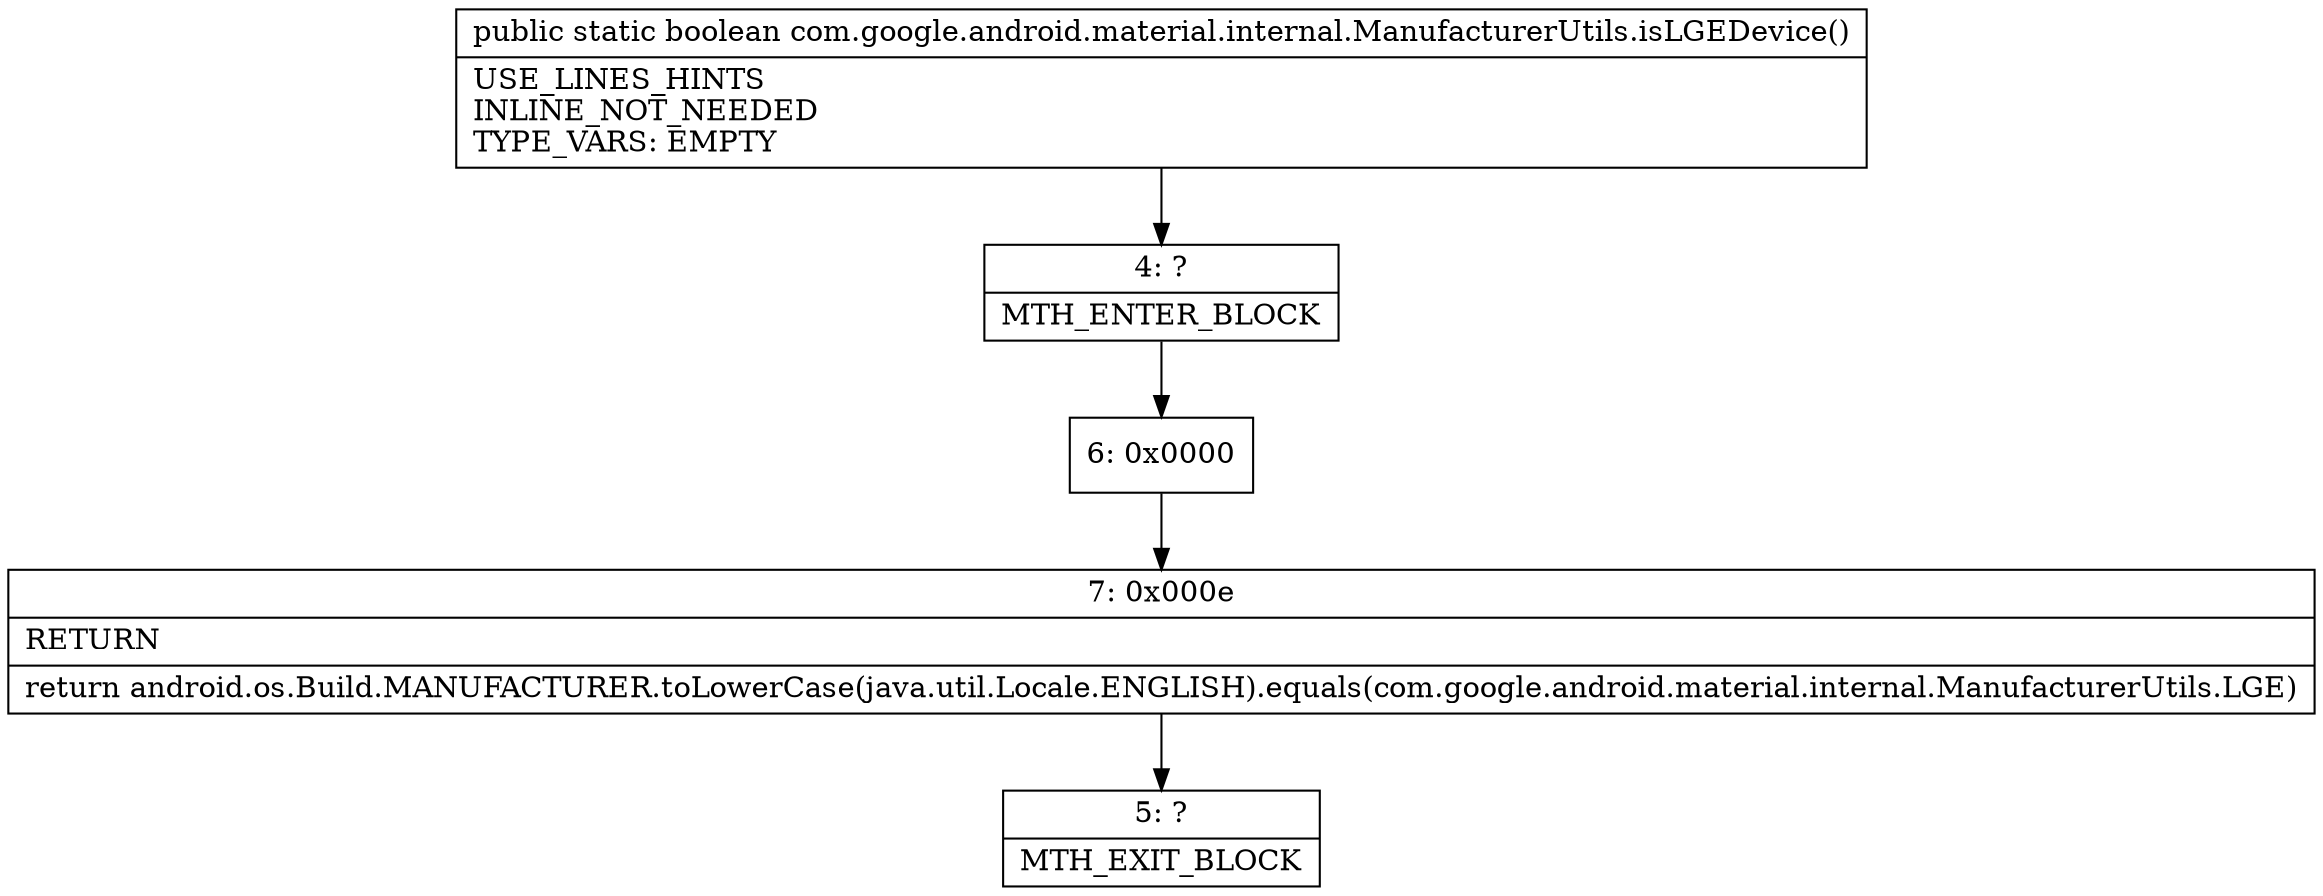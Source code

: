 digraph "CFG forcom.google.android.material.internal.ManufacturerUtils.isLGEDevice()Z" {
Node_4 [shape=record,label="{4\:\ ?|MTH_ENTER_BLOCK\l}"];
Node_6 [shape=record,label="{6\:\ 0x0000}"];
Node_7 [shape=record,label="{7\:\ 0x000e|RETURN\l|return android.os.Build.MANUFACTURER.toLowerCase(java.util.Locale.ENGLISH).equals(com.google.android.material.internal.ManufacturerUtils.LGE)\l}"];
Node_5 [shape=record,label="{5\:\ ?|MTH_EXIT_BLOCK\l}"];
MethodNode[shape=record,label="{public static boolean com.google.android.material.internal.ManufacturerUtils.isLGEDevice()  | USE_LINES_HINTS\lINLINE_NOT_NEEDED\lTYPE_VARS: EMPTY\l}"];
MethodNode -> Node_4;Node_4 -> Node_6;
Node_6 -> Node_7;
Node_7 -> Node_5;
}

